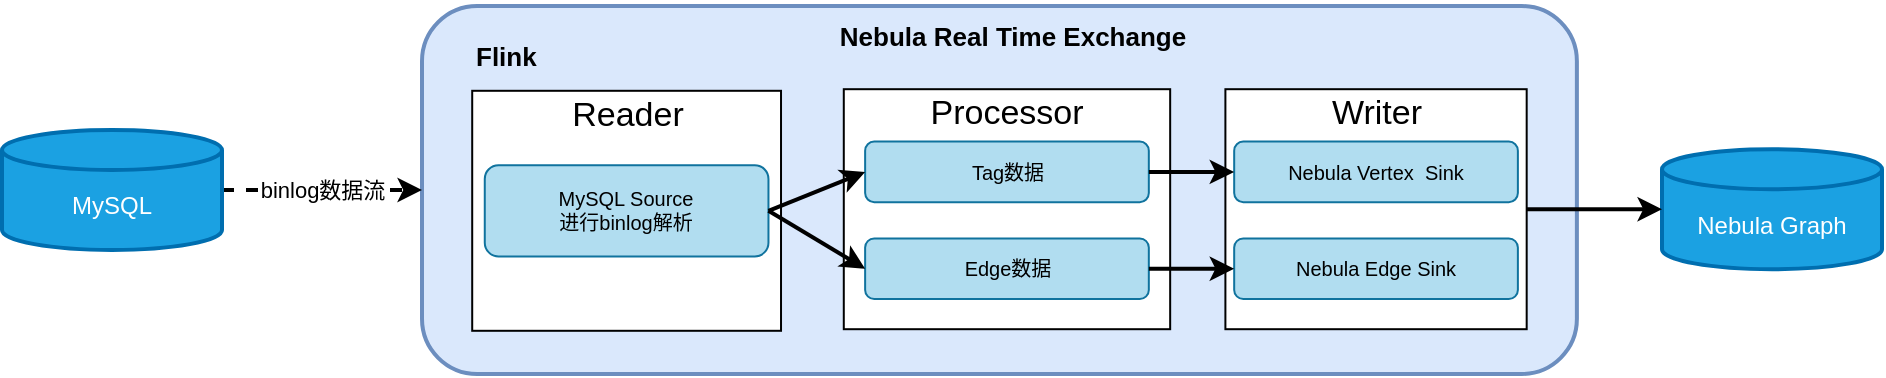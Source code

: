 <mxfile version="20.2.7" type="github">
  <diagram id="eqWuLY_z4YQiVNft02pO" name="Page-1">
    <mxGraphModel dx="2008" dy="664" grid="1" gridSize="10" guides="1" tooltips="1" connect="1" arrows="1" fold="1" page="1" pageScale="1" pageWidth="827" pageHeight="1169" math="0" shadow="0">
      <root>
        <mxCell id="0" />
        <mxCell id="1" parent="0" />
        <mxCell id="wQNlvQCzxhob11wY_32o-38" value="" style="group" parent="1" vertex="1" connectable="0">
          <mxGeometry x="-570" y="126" width="590" height="184" as="geometry" />
        </mxCell>
        <mxCell id="wQNlvQCzxhob11wY_32o-6" value="" style="rounded=1;whiteSpace=wrap;html=1;fillColor=#dae8fc;strokeWidth=2;strokeColor=#6c8ebf;" parent="wQNlvQCzxhob11wY_32o-38" vertex="1">
          <mxGeometry width="577.447" height="184" as="geometry" />
        </mxCell>
        <mxCell id="wQNlvQCzxhob11wY_32o-7" value="&lt;font style=&quot;font-size: 13px; line-height: 0.7;&quot;&gt;Nebula Real Time Exchange&lt;br&gt;&lt;/font&gt;" style="text;strokeColor=none;fillColor=none;html=1;fontSize=24;fontStyle=1;verticalAlign=middle;align=center;rounded=1;" parent="wQNlvQCzxhob11wY_32o-38" vertex="1">
          <mxGeometry x="156.915" width="276.17" height="24" as="geometry" />
        </mxCell>
        <mxCell id="wQNlvQCzxhob11wY_32o-16" value="" style="group" parent="wQNlvQCzxhob11wY_32o-38" vertex="1" connectable="0">
          <mxGeometry x="401.702" y="41.6" width="150.638" height="120.0" as="geometry" />
        </mxCell>
        <mxCell id="wQNlvQCzxhob11wY_32o-17" value="" style="group" parent="wQNlvQCzxhob11wY_32o-16" vertex="1" connectable="0">
          <mxGeometry width="150.638" height="120.0" as="geometry" />
        </mxCell>
        <mxCell id="wQNlvQCzxhob11wY_32o-18" value="" style="rounded=0;whiteSpace=wrap;html=1;fontSize=10;fillColor=#FFFFFF;" parent="wQNlvQCzxhob11wY_32o-17" vertex="1">
          <mxGeometry width="150.638" height="120.0" as="geometry" />
        </mxCell>
        <mxCell id="wQNlvQCzxhob11wY_32o-19" value="&lt;font style=&quot;font-size: 17px;&quot;&gt;Writer&lt;/font&gt;" style="rounded=0;whiteSpace=wrap;html=1;fontSize=10;fillColor=#FFFFFF;strokeWidth=0;strokeColor=none;" parent="wQNlvQCzxhob11wY_32o-17" vertex="1">
          <mxGeometry x="15.064" y="0.8" width="120.511" height="24.0" as="geometry" />
        </mxCell>
        <mxCell id="wQNlvQCzxhob11wY_32o-37" value="Nebula&amp;nbsp;Vertex &amp;nbsp;Sink" style="rounded=1;whiteSpace=wrap;html=1;fontSize=10;strokeWidth=1;fillColor=#b1ddf0;strokeColor=#10739e;" parent="wQNlvQCzxhob11wY_32o-17" vertex="1">
          <mxGeometry x="4.39" y="26.196" width="141.85" height="30.295" as="geometry" />
        </mxCell>
        <mxCell id="tNGtQKuc13eP9OZiVX6R-6" value="Nebula Edge Sink" style="rounded=1;whiteSpace=wrap;html=1;fontSize=10;strokeWidth=1;fillColor=#b1ddf0;strokeColor=#10739e;" vertex="1" parent="wQNlvQCzxhob11wY_32o-17">
          <mxGeometry x="4.39" y="74.609" width="141.85" height="30.295" as="geometry" />
        </mxCell>
        <mxCell id="wQNlvQCzxhob11wY_32o-24" value="" style="group" parent="wQNlvQCzxhob11wY_32o-38" vertex="1" connectable="0">
          <mxGeometry x="210.894" y="41.6" width="163.191" height="120.0" as="geometry" />
        </mxCell>
        <mxCell id="wQNlvQCzxhob11wY_32o-25" value="" style="group" parent="wQNlvQCzxhob11wY_32o-24" vertex="1" connectable="0">
          <mxGeometry width="163.191" height="120.0" as="geometry" />
        </mxCell>
        <mxCell id="wQNlvQCzxhob11wY_32o-26" value="" style="rounded=0;whiteSpace=wrap;html=1;fontSize=10;fillColor=#FFFFFF;" parent="wQNlvQCzxhob11wY_32o-25" vertex="1">
          <mxGeometry width="163.191" height="120.0" as="geometry" />
        </mxCell>
        <mxCell id="wQNlvQCzxhob11wY_32o-27" value="&lt;font style=&quot;font-size: 17px;&quot;&gt;Processor&lt;/font&gt;" style="rounded=0;whiteSpace=wrap;html=1;fontSize=10;fillColor=#FFFFFF;strokeWidth=0;strokeColor=none;" parent="wQNlvQCzxhob11wY_32o-25" vertex="1">
          <mxGeometry x="16.319" y="0.8" width="130.553" height="24.0" as="geometry" />
        </mxCell>
        <mxCell id="tNGtQKuc13eP9OZiVX6R-2" value="Tag数据" style="rounded=1;whiteSpace=wrap;html=1;fontSize=10;strokeWidth=1;fillColor=#b1ddf0;strokeColor=#10739e;" vertex="1" parent="wQNlvQCzxhob11wY_32o-25">
          <mxGeometry x="10.67" y="26.196" width="141.85" height="30.295" as="geometry" />
        </mxCell>
        <mxCell id="tNGtQKuc13eP9OZiVX6R-3" value="Edge数据" style="rounded=1;whiteSpace=wrap;html=1;fontSize=10;strokeWidth=1;fillColor=#b1ddf0;strokeColor=#10739e;" vertex="1" parent="wQNlvQCzxhob11wY_32o-25">
          <mxGeometry x="10.67" y="74.609" width="141.85" height="30.295" as="geometry" />
        </mxCell>
        <mxCell id="wQNlvQCzxhob11wY_32o-28" value="" style="group" parent="wQNlvQCzxhob11wY_32o-38" vertex="1" connectable="0">
          <mxGeometry x="25.106" y="42.4" width="154.404" height="120.0" as="geometry" />
        </mxCell>
        <mxCell id="wQNlvQCzxhob11wY_32o-29" value="" style="group" parent="wQNlvQCzxhob11wY_32o-28" vertex="1" connectable="0">
          <mxGeometry width="154.404" height="120.0" as="geometry" />
        </mxCell>
        <mxCell id="wQNlvQCzxhob11wY_32o-30" value="" style="rounded=0;whiteSpace=wrap;html=1;fontSize=10;fillColor=#FFFFFF;" parent="wQNlvQCzxhob11wY_32o-29" vertex="1">
          <mxGeometry width="154.404" height="120.0" as="geometry" />
        </mxCell>
        <mxCell id="wQNlvQCzxhob11wY_32o-31" value="&lt;font style=&quot;font-size: 17px;&quot;&gt;Reader&lt;/font&gt;" style="rounded=0;whiteSpace=wrap;html=1;fontSize=10;fillColor=#FFFFFF;strokeWidth=0;strokeColor=none;" parent="wQNlvQCzxhob11wY_32o-29" vertex="1">
          <mxGeometry x="15.44" y="0.8" width="123.523" height="24.0" as="geometry" />
        </mxCell>
        <mxCell id="wQNlvQCzxhob11wY_32o-32" value="MySQL Source&lt;br&gt;进行binlog解析" style="rounded=1;whiteSpace=wrap;html=1;fontSize=10;strokeWidth=1;fillColor=#b1ddf0;strokeColor=#10739e;" parent="wQNlvQCzxhob11wY_32o-29" vertex="1">
          <mxGeometry x="6.277" y="37.2" width="141.851" height="45.6" as="geometry" />
        </mxCell>
        <mxCell id="JTlxHxClI-i5xBCgS5iH-1" value="&lt;span style=&quot;color: rgb(0, 0, 0); font-family: Helvetica; font-size: 13px; font-style: normal; font-variant-ligatures: normal; font-variant-caps: normal; font-weight: 700; letter-spacing: normal; orphans: 2; text-align: center; text-indent: 0px; text-transform: none; widows: 2; word-spacing: 0px; -webkit-text-stroke-width: 0px; text-decoration-thickness: initial; text-decoration-style: initial; text-decoration-color: initial; float: none; display: inline !important;&quot;&gt;Flink&lt;/span&gt;" style="text;whiteSpace=wrap;html=1;fontSize=12;" parent="wQNlvQCzxhob11wY_32o-38" vertex="1">
          <mxGeometry x="25.108" y="11.298" width="57.097" height="24" as="geometry" />
        </mxCell>
        <mxCell id="JTlxHxClI-i5xBCgS5iH-6" value="" style="endArrow=classic;html=1;rounded=0;fontSize=17;strokeWidth=2;entryX=0;entryY=0.5;entryDx=0;entryDy=0;exitX=1;exitY=0.5;exitDx=0;exitDy=0;" parent="wQNlvQCzxhob11wY_32o-38" source="tNGtQKuc13eP9OZiVX6R-3" target="tNGtQKuc13eP9OZiVX6R-6" edge="1">
          <mxGeometry width="50" height="50" relative="1" as="geometry">
            <mxPoint x="363.415" y="133.2" as="sourcePoint" />
            <mxPoint x="228.585" y="139.273" as="targetPoint" />
          </mxGeometry>
        </mxCell>
        <mxCell id="JTlxHxClI-i5xBCgS5iH-8" value="" style="endArrow=classic;html=1;rounded=0;fontSize=17;strokeWidth=2;entryX=0;entryY=0.5;entryDx=0;entryDy=0;exitX=1;exitY=0.5;exitDx=0;exitDy=0;" parent="wQNlvQCzxhob11wY_32o-38" source="tNGtQKuc13eP9OZiVX6R-2" target="wQNlvQCzxhob11wY_32o-37" edge="1">
          <mxGeometry width="50" height="50" relative="1" as="geometry">
            <mxPoint x="363.415" y="95.6" as="sourcePoint" />
            <mxPoint x="238.585" y="147.344" as="targetPoint" />
          </mxGeometry>
        </mxCell>
        <mxCell id="tNGtQKuc13eP9OZiVX6R-4" value="" style="endArrow=classic;html=1;rounded=0;fontSize=17;strokeWidth=2;entryX=0;entryY=0.5;entryDx=0;entryDy=0;exitX=1;exitY=0.5;exitDx=0;exitDy=0;" edge="1" parent="wQNlvQCzxhob11wY_32o-38" source="wQNlvQCzxhob11wY_32o-32" target="tNGtQKuc13eP9OZiVX6R-3">
          <mxGeometry width="50" height="50" relative="1" as="geometry">
            <mxPoint x="373.415" y="141.27" as="sourcePoint" />
            <mxPoint x="416.096" y="109.67" as="targetPoint" />
          </mxGeometry>
        </mxCell>
        <mxCell id="tNGtQKuc13eP9OZiVX6R-5" value="" style="endArrow=classic;html=1;rounded=0;fontSize=17;strokeWidth=2;entryX=0;entryY=0.5;entryDx=0;entryDy=0;exitX=1;exitY=0.5;exitDx=0;exitDy=0;" edge="1" parent="wQNlvQCzxhob11wY_32o-38" source="wQNlvQCzxhob11wY_32o-32" target="tNGtQKuc13eP9OZiVX6R-2">
          <mxGeometry width="50" height="50" relative="1" as="geometry">
            <mxPoint x="373.415" y="103.67" as="sourcePoint" />
            <mxPoint x="416.096" y="109.67" as="targetPoint" />
          </mxGeometry>
        </mxCell>
        <mxCell id="wQNlvQCzxhob11wY_32o-3" value="binlog数据流" style="edgeStyle=orthogonalEdgeStyle;rounded=0;orthogonalLoop=1;jettySize=auto;html=1;exitX=1;exitY=0.5;exitDx=0;exitDy=0;exitPerimeter=0;dashed=1;strokeWidth=2;entryX=0;entryY=0.5;entryDx=0;entryDy=0;" parent="1" source="wQNlvQCzxhob11wY_32o-1" target="wQNlvQCzxhob11wY_32o-6" edge="1">
          <mxGeometry relative="1" as="geometry">
            <mxPoint x="-580" y="239" as="targetPoint" />
          </mxGeometry>
        </mxCell>
        <mxCell id="wQNlvQCzxhob11wY_32o-1" value="&lt;br&gt;MySQL" style="strokeWidth=2;html=1;shape=mxgraph.flowchart.database;whiteSpace=wrap;fillColor=#1ba1e2;fontColor=#ffffff;strokeColor=#006EAF;" parent="1" vertex="1">
          <mxGeometry x="-780" y="188" width="110" height="60" as="geometry" />
        </mxCell>
        <mxCell id="wQNlvQCzxhob11wY_32o-44" value="&lt;br&gt;Nebula Graph" style="strokeWidth=2;html=1;shape=mxgraph.flowchart.database;whiteSpace=wrap;fillColor=#1ba1e2;fontColor=#ffffff;strokeColor=#006EAF;" parent="1" vertex="1">
          <mxGeometry x="50" y="197.6" width="110" height="60" as="geometry" />
        </mxCell>
        <mxCell id="wQNlvQCzxhob11wY_32o-45" value="" style="edgeStyle=none;rounded=0;orthogonalLoop=1;jettySize=auto;html=1;fontSize=17;strokeWidth=2;entryX=0;entryY=0.5;entryDx=0;entryDy=0;entryPerimeter=0;" parent="1" source="wQNlvQCzxhob11wY_32o-18" target="wQNlvQCzxhob11wY_32o-44" edge="1">
          <mxGeometry relative="1" as="geometry">
            <mxPoint x="70" y="239" as="targetPoint" />
          </mxGeometry>
        </mxCell>
      </root>
    </mxGraphModel>
  </diagram>
</mxfile>
